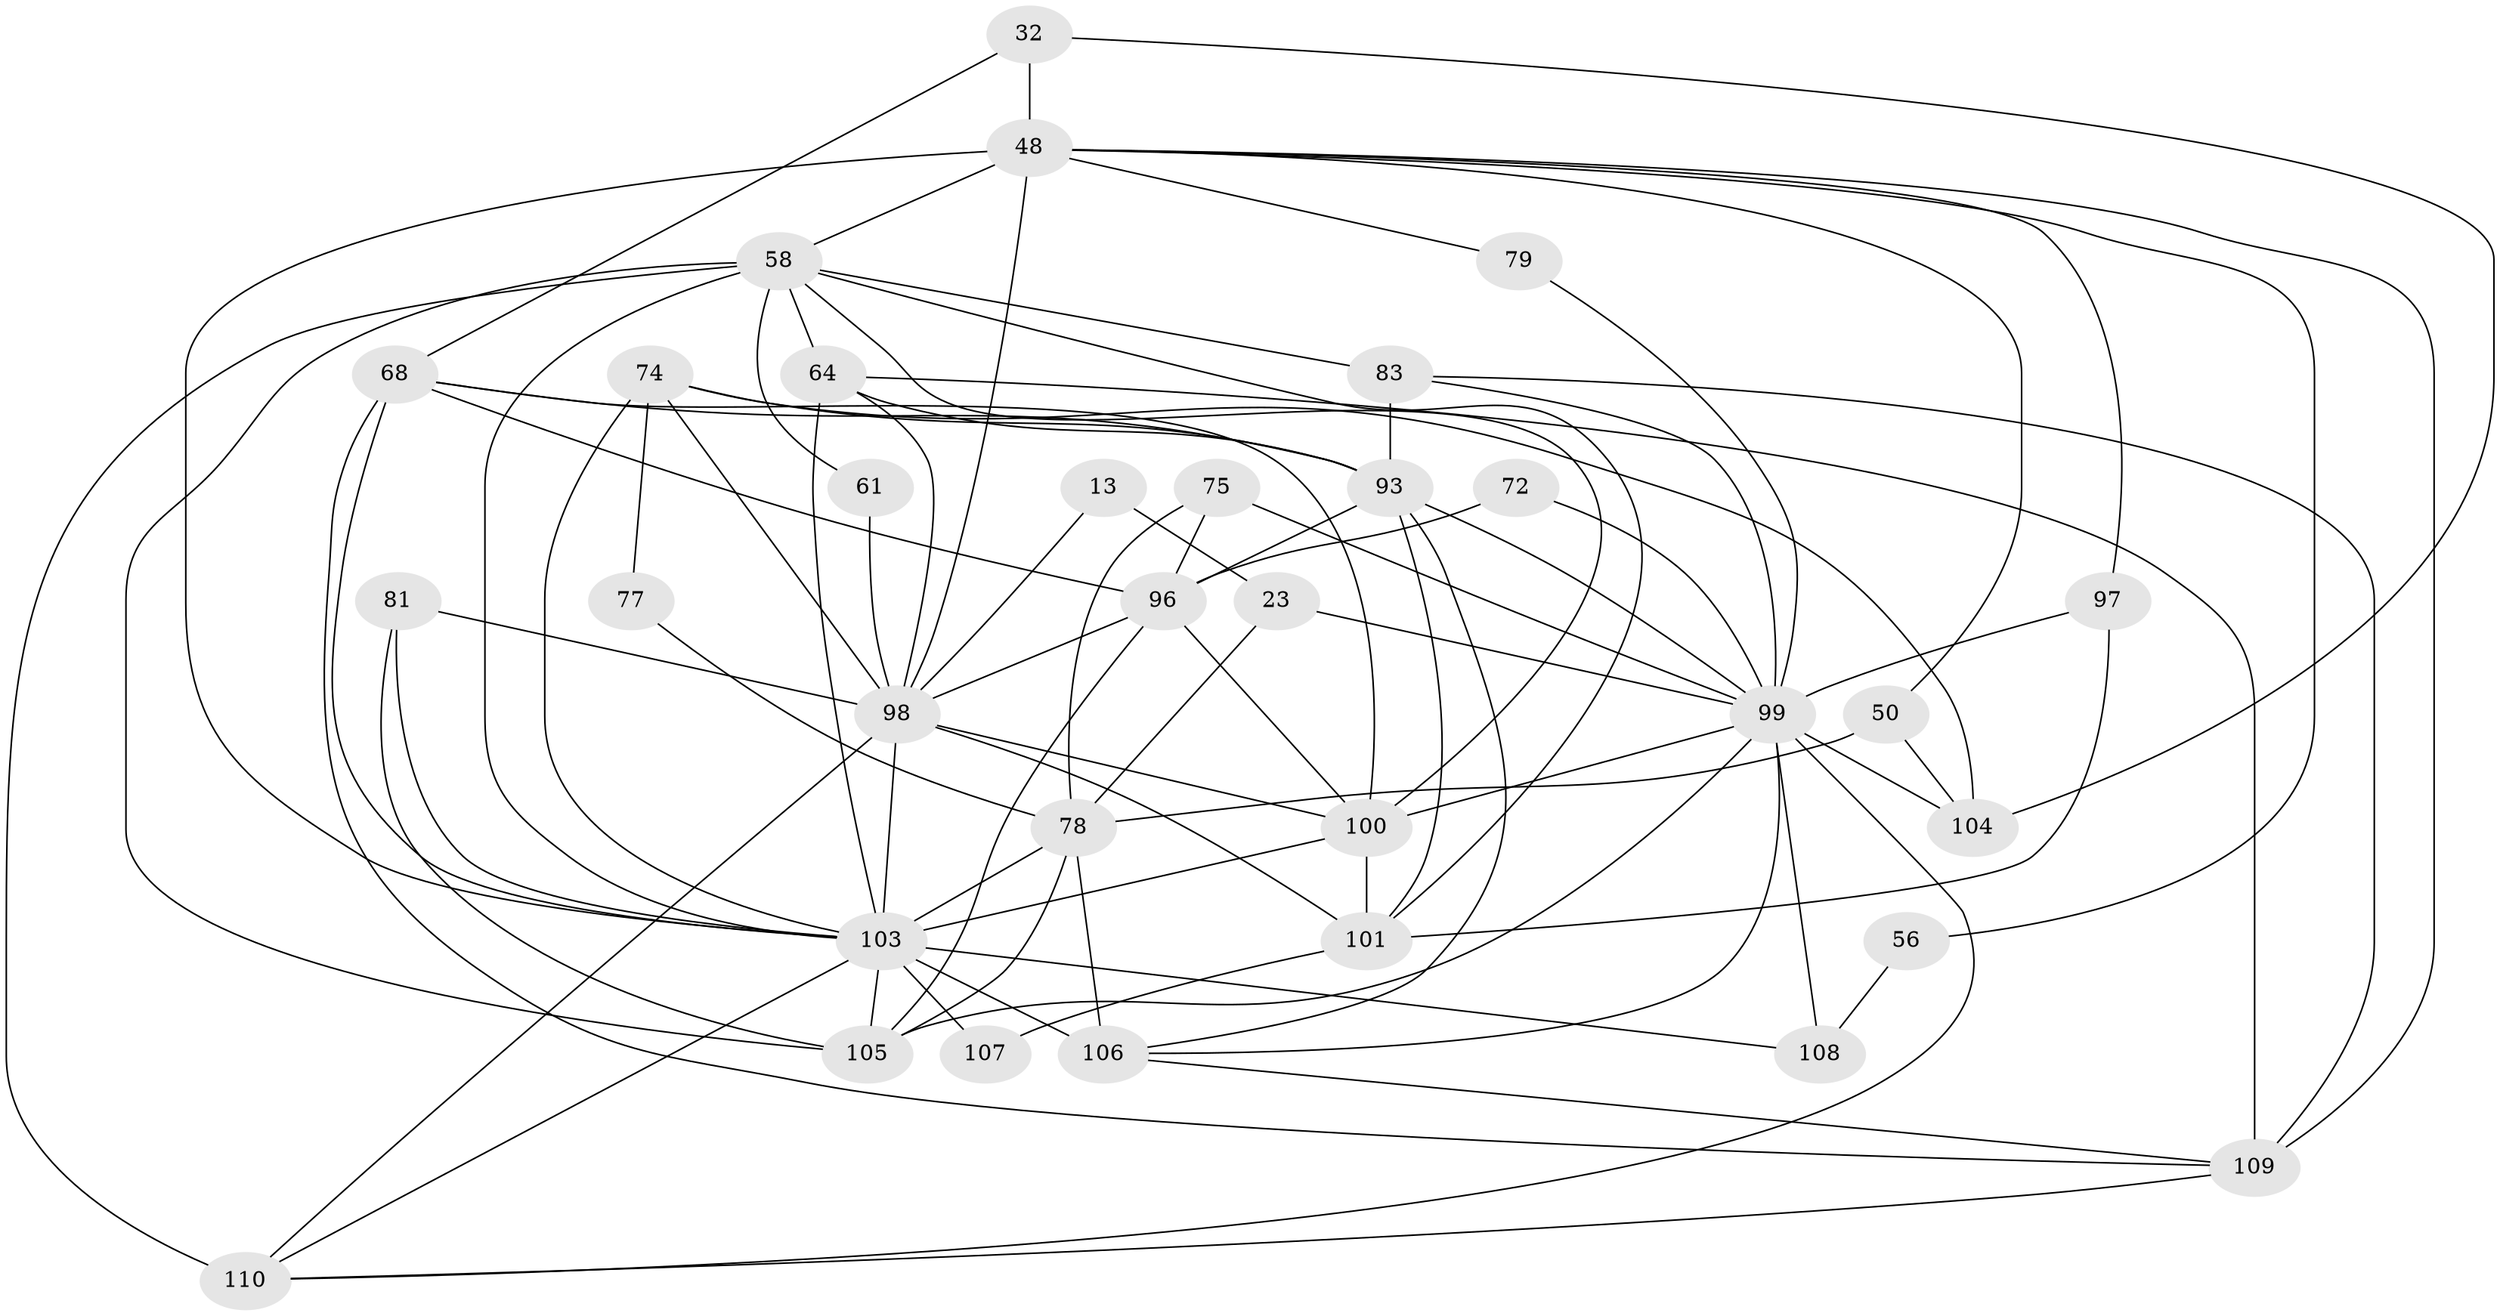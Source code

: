 // original degree distribution, {4: 0.2818181818181818, 7: 0.045454545454545456, 3: 0.3, 6: 0.10909090909090909, 2: 0.12727272727272726, 5: 0.11818181818181818, 8: 0.00909090909090909, 9: 0.00909090909090909}
// Generated by graph-tools (version 1.1) at 2025/55/03/04/25 21:55:16]
// undirected, 33 vertices, 86 edges
graph export_dot {
graph [start="1"]
  node [color=gray90,style=filled];
  13;
  23;
  32 [super="+3"];
  48 [super="+11+45"];
  50 [super="+20"];
  56;
  58 [super="+7+53+21"];
  61;
  64 [super="+47+57"];
  68 [super="+41+67"];
  72;
  74 [super="+63"];
  75;
  77;
  78 [super="+62"];
  79;
  81;
  83 [super="+66"];
  93 [super="+65+88+29"];
  96 [super="+89+70"];
  97;
  98 [super="+1+52+34+94"];
  99 [super="+44+8+82"];
  100 [super="+6+87+86"];
  101 [super="+12+14"];
  103 [super="+69+90+95"];
  104 [super="+80"];
  105 [super="+102"];
  106 [super="+10+76+91"];
  107;
  108;
  109 [super="+73+85+17"];
  110 [super="+60"];
  13 -- 23;
  13 -- 98 [weight=2];
  23 -- 99;
  23 -- 78;
  32 -- 48 [weight=3];
  32 -- 104;
  32 -- 68 [weight=2];
  48 -- 98 [weight=4];
  48 -- 97;
  48 -- 79;
  48 -- 50;
  48 -- 56;
  48 -- 58;
  48 -- 109 [weight=2];
  48 -- 103 [weight=3];
  50 -- 104;
  50 -- 78;
  56 -- 108;
  58 -- 103 [weight=3];
  58 -- 110 [weight=2];
  58 -- 61;
  58 -- 101 [weight=2];
  58 -- 64;
  58 -- 105;
  58 -- 83 [weight=2];
  58 -- 100;
  61 -- 98;
  64 -- 98 [weight=2];
  64 -- 93;
  64 -- 109;
  64 -- 103;
  68 -- 93 [weight=2];
  68 -- 109;
  68 -- 96;
  68 -- 103;
  68 -- 100;
  72 -- 99 [weight=2];
  72 -- 96;
  74 -- 104;
  74 -- 77;
  74 -- 93 [weight=3];
  74 -- 103 [weight=5];
  74 -- 98 [weight=2];
  75 -- 78;
  75 -- 99;
  75 -- 96;
  77 -- 78;
  78 -- 106 [weight=2];
  78 -- 105;
  78 -- 103 [weight=3];
  79 -- 99;
  81 -- 98 [weight=2];
  81 -- 105 [weight=2];
  81 -- 103;
  83 -- 99;
  83 -- 109;
  83 -- 93;
  93 -- 106;
  93 -- 99;
  93 -- 101;
  93 -- 96 [weight=2];
  96 -- 98 [weight=4];
  96 -- 105 [weight=2];
  96 -- 100;
  97 -- 101;
  97 -- 99;
  98 -- 101;
  98 -- 103 [weight=3];
  98 -- 110;
  98 -- 100;
  99 -- 108 [weight=2];
  99 -- 100 [weight=3];
  99 -- 110;
  99 -- 104 [weight=3];
  99 -- 106;
  99 -- 105;
  100 -- 103 [weight=3];
  100 -- 101 [weight=3];
  101 -- 107;
  103 -- 107;
  103 -- 106 [weight=6];
  103 -- 105;
  103 -- 108;
  103 -- 110 [weight=2];
  106 -- 109;
  109 -- 110;
}
